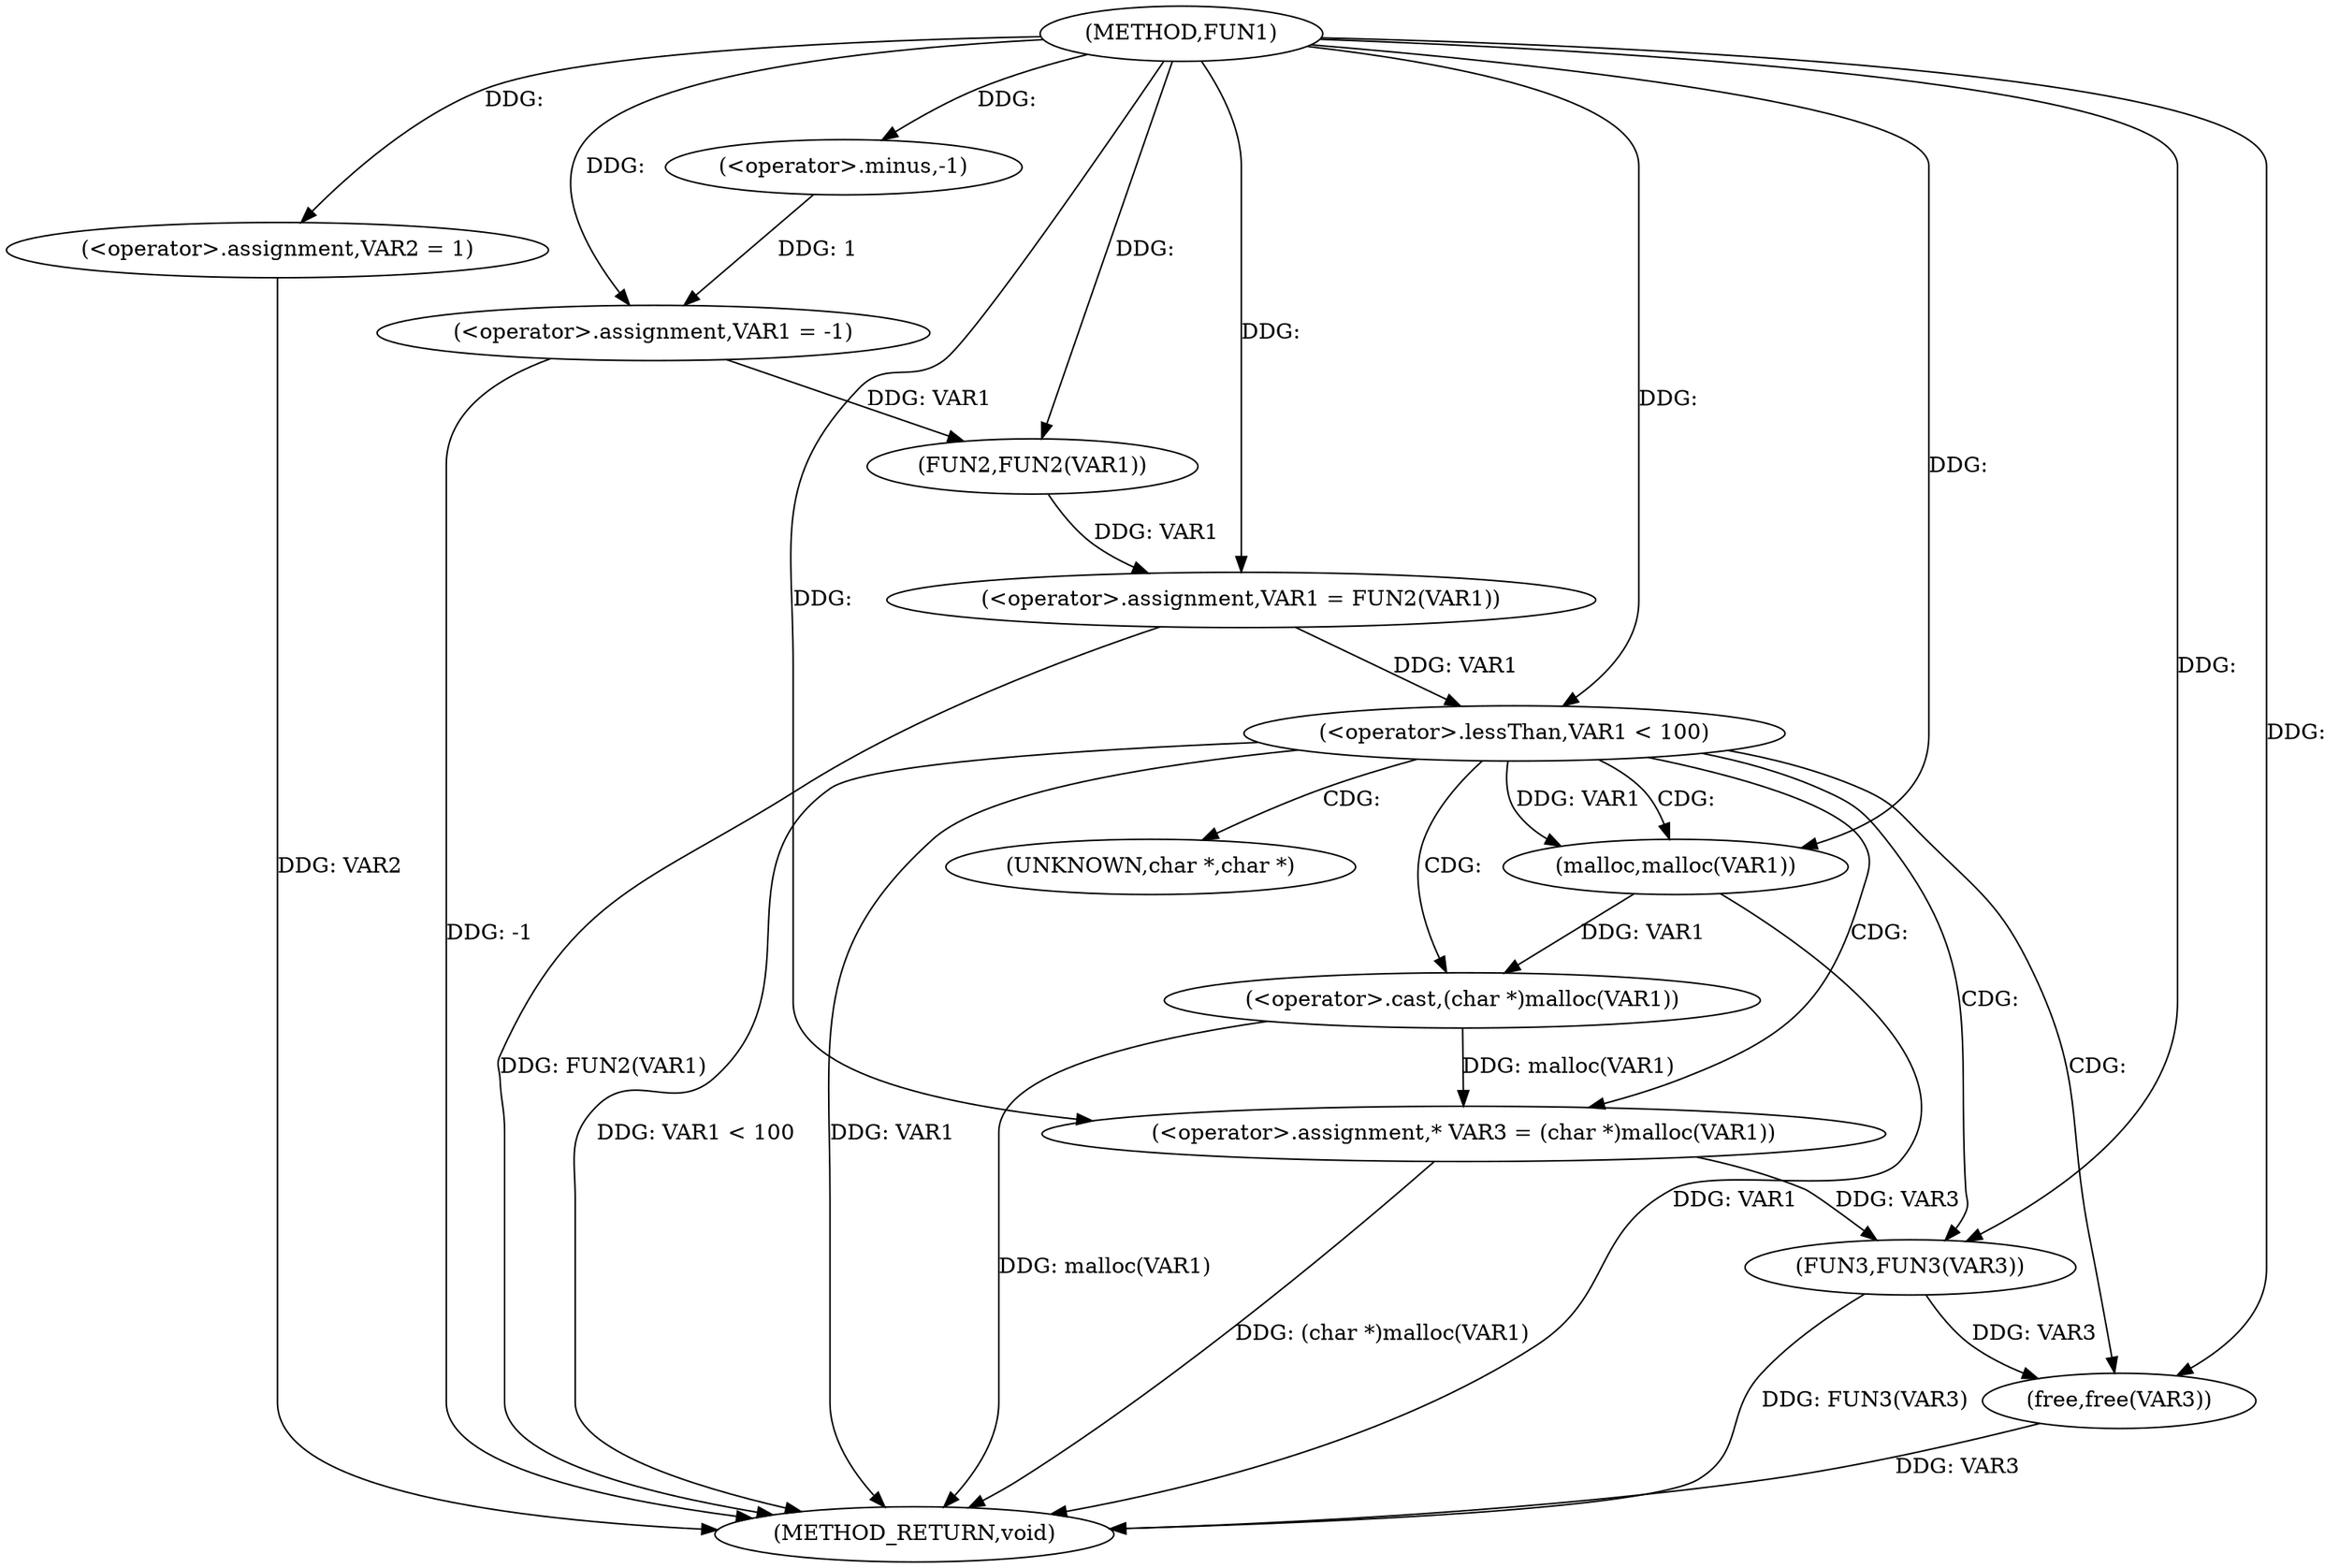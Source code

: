 digraph FUN1 {  
"1000100" [label = "(METHOD,FUN1)" ]
"1000130" [label = "(METHOD_RETURN,void)" ]
"1000103" [label = "(<operator>.assignment,VAR1 = -1)" ]
"1000105" [label = "(<operator>.minus,-1)" ]
"1000107" [label = "(<operator>.assignment,VAR2 = 1)" ]
"1000110" [label = "(<operator>.assignment,VAR1 = FUN2(VAR1))" ]
"1000112" [label = "(FUN2,FUN2(VAR1))" ]
"1000115" [label = "(<operator>.lessThan,VAR1 < 100)" ]
"1000120" [label = "(<operator>.assignment,* VAR3 = (char *)malloc(VAR1))" ]
"1000122" [label = "(<operator>.cast,(char *)malloc(VAR1))" ]
"1000124" [label = "(malloc,malloc(VAR1))" ]
"1000126" [label = "(FUN3,FUN3(VAR3))" ]
"1000128" [label = "(free,free(VAR3))" ]
"1000123" [label = "(UNKNOWN,char *,char *)" ]
  "1000126" -> "1000130"  [ label = "DDG: FUN3(VAR3)"] 
  "1000124" -> "1000130"  [ label = "DDG: VAR1"] 
  "1000107" -> "1000130"  [ label = "DDG: VAR2"] 
  "1000103" -> "1000130"  [ label = "DDG: -1"] 
  "1000115" -> "1000130"  [ label = "DDG: VAR1 < 100"] 
  "1000110" -> "1000130"  [ label = "DDG: FUN2(VAR1)"] 
  "1000120" -> "1000130"  [ label = "DDG: (char *)malloc(VAR1)"] 
  "1000115" -> "1000130"  [ label = "DDG: VAR1"] 
  "1000122" -> "1000130"  [ label = "DDG: malloc(VAR1)"] 
  "1000128" -> "1000130"  [ label = "DDG: VAR3"] 
  "1000105" -> "1000103"  [ label = "DDG: 1"] 
  "1000100" -> "1000103"  [ label = "DDG: "] 
  "1000100" -> "1000105"  [ label = "DDG: "] 
  "1000100" -> "1000107"  [ label = "DDG: "] 
  "1000112" -> "1000110"  [ label = "DDG: VAR1"] 
  "1000100" -> "1000110"  [ label = "DDG: "] 
  "1000103" -> "1000112"  [ label = "DDG: VAR1"] 
  "1000100" -> "1000112"  [ label = "DDG: "] 
  "1000110" -> "1000115"  [ label = "DDG: VAR1"] 
  "1000100" -> "1000115"  [ label = "DDG: "] 
  "1000122" -> "1000120"  [ label = "DDG: malloc(VAR1)"] 
  "1000100" -> "1000120"  [ label = "DDG: "] 
  "1000124" -> "1000122"  [ label = "DDG: VAR1"] 
  "1000115" -> "1000124"  [ label = "DDG: VAR1"] 
  "1000100" -> "1000124"  [ label = "DDG: "] 
  "1000120" -> "1000126"  [ label = "DDG: VAR3"] 
  "1000100" -> "1000126"  [ label = "DDG: "] 
  "1000126" -> "1000128"  [ label = "DDG: VAR3"] 
  "1000100" -> "1000128"  [ label = "DDG: "] 
  "1000115" -> "1000128"  [ label = "CDG: "] 
  "1000115" -> "1000120"  [ label = "CDG: "] 
  "1000115" -> "1000123"  [ label = "CDG: "] 
  "1000115" -> "1000124"  [ label = "CDG: "] 
  "1000115" -> "1000122"  [ label = "CDG: "] 
  "1000115" -> "1000126"  [ label = "CDG: "] 
}
